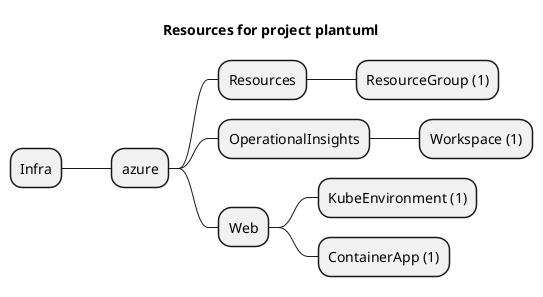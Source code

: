 @startmindmap
title Resources for project plantuml
skinparam monochrome true
+ Infra
++ azure
+++ Resources
++++ ResourceGroup (1)
+++ OperationalInsights
++++ Workspace (1)
+++ Web
++++ KubeEnvironment (1)
++++ ContainerApp (1)
@endmindmap